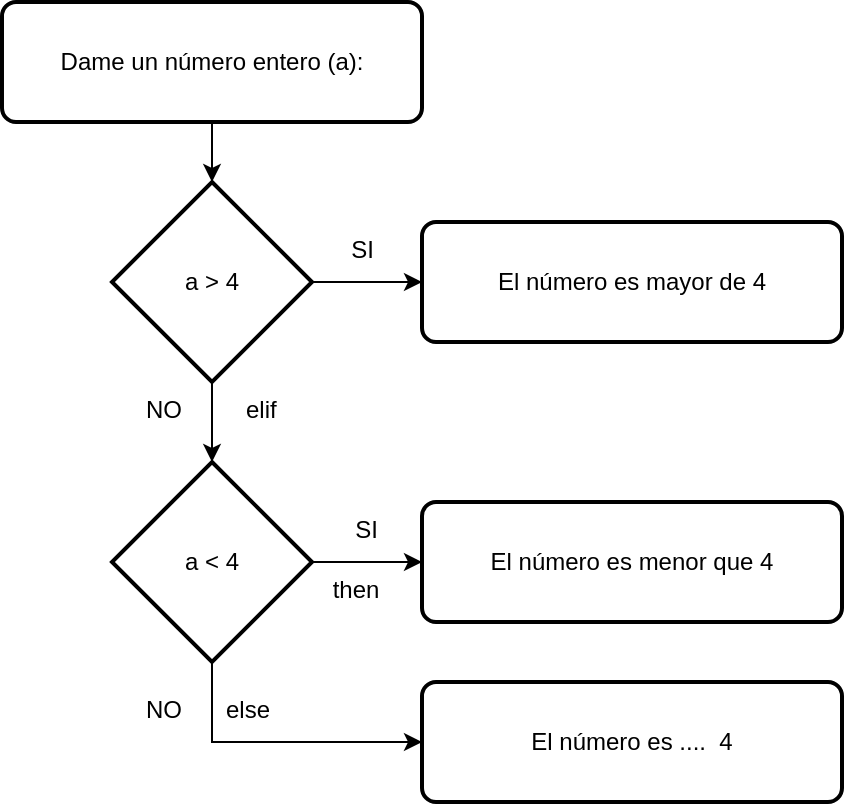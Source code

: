 <mxfile version="12.5.5" type="github">
  <diagram id="C5RBs43oDa-KdzZeNtuy" name="Page-1">
    <mxGraphModel dx="599" dy="408" grid="1" gridSize="10" guides="1" tooltips="1" connect="1" arrows="1" fold="1" page="1" pageScale="1" pageWidth="827" pageHeight="1169" math="0" shadow="0">
      <root>
        <mxCell id="WIyWlLk6GJQsqaUBKTNV-0"/>
        <mxCell id="WIyWlLk6GJQsqaUBKTNV-1" parent="WIyWlLk6GJQsqaUBKTNV-0"/>
        <mxCell id="Py7D3DHDYF_3Lp-QWC3_-5" value="" style="edgeStyle=orthogonalEdgeStyle;rounded=0;orthogonalLoop=1;jettySize=auto;html=1;" edge="1" parent="WIyWlLk6GJQsqaUBKTNV-1" source="Py7D3DHDYF_3Lp-QWC3_-0" target="Py7D3DHDYF_3Lp-QWC3_-3">
          <mxGeometry relative="1" as="geometry"/>
        </mxCell>
        <mxCell id="Py7D3DHDYF_3Lp-QWC3_-20" value="" style="edgeStyle=orthogonalEdgeStyle;rounded=0;orthogonalLoop=1;jettySize=auto;html=1;" edge="1" parent="WIyWlLk6GJQsqaUBKTNV-1" source="Py7D3DHDYF_3Lp-QWC3_-0" target="Py7D3DHDYF_3Lp-QWC3_-15">
          <mxGeometry relative="1" as="geometry"/>
        </mxCell>
        <mxCell id="Py7D3DHDYF_3Lp-QWC3_-0" value="&lt;div&gt;a &amp;gt; 4&lt;/div&gt;" style="strokeWidth=2;html=1;shape=mxgraph.flowchart.decision;whiteSpace=wrap;" vertex="1" parent="WIyWlLk6GJQsqaUBKTNV-1">
          <mxGeometry x="305" y="100" width="100" height="100" as="geometry"/>
        </mxCell>
        <mxCell id="Py7D3DHDYF_3Lp-QWC3_-2" style="edgeStyle=orthogonalEdgeStyle;rounded=0;orthogonalLoop=1;jettySize=auto;html=1;entryX=0.5;entryY=0;entryDx=0;entryDy=0;entryPerimeter=0;" edge="1" parent="WIyWlLk6GJQsqaUBKTNV-1" source="Py7D3DHDYF_3Lp-QWC3_-1" target="Py7D3DHDYF_3Lp-QWC3_-0">
          <mxGeometry relative="1" as="geometry">
            <mxPoint x="355" y="140" as="targetPoint"/>
          </mxGeometry>
        </mxCell>
        <mxCell id="Py7D3DHDYF_3Lp-QWC3_-1" value="Dame un número entero (a): " style="rounded=1;whiteSpace=wrap;html=1;absoluteArcSize=1;arcSize=14;strokeWidth=2;" vertex="1" parent="WIyWlLk6GJQsqaUBKTNV-1">
          <mxGeometry x="250" y="10" width="210" height="60" as="geometry"/>
        </mxCell>
        <mxCell id="Py7D3DHDYF_3Lp-QWC3_-3" value="El número es mayor de 4" style="rounded=1;whiteSpace=wrap;html=1;absoluteArcSize=1;arcSize=14;strokeWidth=2;" vertex="1" parent="WIyWlLk6GJQsqaUBKTNV-1">
          <mxGeometry x="460" y="120" width="210" height="60" as="geometry"/>
        </mxCell>
        <mxCell id="Py7D3DHDYF_3Lp-QWC3_-6" value="&amp;nbsp; SI " style="text;html=1;" vertex="1" parent="WIyWlLk6GJQsqaUBKTNV-1">
          <mxGeometry x="416" y="120" width="30" height="30" as="geometry"/>
        </mxCell>
        <mxCell id="Py7D3DHDYF_3Lp-QWC3_-7" value="El número es menor que 4" style="rounded=1;whiteSpace=wrap;html=1;absoluteArcSize=1;arcSize=14;strokeWidth=2;" vertex="1" parent="WIyWlLk6GJQsqaUBKTNV-1">
          <mxGeometry x="460" y="260" width="210" height="60" as="geometry"/>
        </mxCell>
        <mxCell id="Py7D3DHDYF_3Lp-QWC3_-8" value="NO" style="text;html=1;" vertex="1" parent="WIyWlLk6GJQsqaUBKTNV-1">
          <mxGeometry x="320" y="200" width="30" height="30" as="geometry"/>
        </mxCell>
        <mxCell id="Py7D3DHDYF_3Lp-QWC3_-13" value="&amp;nbsp;then " style="text;html=1;" vertex="1" parent="WIyWlLk6GJQsqaUBKTNV-1">
          <mxGeometry x="410" y="290" width="36" height="30" as="geometry"/>
        </mxCell>
        <mxCell id="Py7D3DHDYF_3Lp-QWC3_-14" value="elif " style="text;html=1;" vertex="1" parent="WIyWlLk6GJQsqaUBKTNV-1">
          <mxGeometry x="370" y="200" width="30" height="30" as="geometry"/>
        </mxCell>
        <mxCell id="Py7D3DHDYF_3Lp-QWC3_-21" value="" style="edgeStyle=orthogonalEdgeStyle;rounded=0;orthogonalLoop=1;jettySize=auto;html=1;" edge="1" parent="WIyWlLk6GJQsqaUBKTNV-1" source="Py7D3DHDYF_3Lp-QWC3_-15" target="Py7D3DHDYF_3Lp-QWC3_-7">
          <mxGeometry relative="1" as="geometry"/>
        </mxCell>
        <mxCell id="Py7D3DHDYF_3Lp-QWC3_-15" value="&lt;div&gt;a &amp;lt; 4&lt;/div&gt;" style="strokeWidth=2;html=1;shape=mxgraph.flowchart.decision;whiteSpace=wrap;" vertex="1" parent="WIyWlLk6GJQsqaUBKTNV-1">
          <mxGeometry x="305" y="240" width="100" height="100" as="geometry"/>
        </mxCell>
        <mxCell id="Py7D3DHDYF_3Lp-QWC3_-16" style="edgeStyle=orthogonalEdgeStyle;rounded=0;orthogonalLoop=1;jettySize=auto;html=1;entryX=0;entryY=0.5;entryDx=0;entryDy=0;" edge="1" source="Py7D3DHDYF_3Lp-QWC3_-15" target="Py7D3DHDYF_3Lp-QWC3_-17" parent="WIyWlLk6GJQsqaUBKTNV-1">
          <mxGeometry relative="1" as="geometry">
            <Array as="points">
              <mxPoint x="355" y="380"/>
            </Array>
          </mxGeometry>
        </mxCell>
        <mxCell id="Py7D3DHDYF_3Lp-QWC3_-17" value="El número es ....&amp;nbsp; 4" style="rounded=1;whiteSpace=wrap;html=1;absoluteArcSize=1;arcSize=14;strokeWidth=2;" vertex="1" parent="WIyWlLk6GJQsqaUBKTNV-1">
          <mxGeometry x="460" y="350" width="210" height="60" as="geometry"/>
        </mxCell>
        <mxCell id="Py7D3DHDYF_3Lp-QWC3_-18" value="NO" style="text;html=1;" vertex="1" parent="WIyWlLk6GJQsqaUBKTNV-1">
          <mxGeometry x="320" y="350" width="30" height="30" as="geometry"/>
        </mxCell>
        <mxCell id="Py7D3DHDYF_3Lp-QWC3_-19" value="else " style="text;html=1;" vertex="1" parent="WIyWlLk6GJQsqaUBKTNV-1">
          <mxGeometry x="360" y="350" width="30" height="30" as="geometry"/>
        </mxCell>
        <mxCell id="Py7D3DHDYF_3Lp-QWC3_-23" value="&amp;nbsp; SI " style="text;html=1;" vertex="1" parent="WIyWlLk6GJQsqaUBKTNV-1">
          <mxGeometry x="418" y="260" width="30" height="30" as="geometry"/>
        </mxCell>
      </root>
    </mxGraphModel>
  </diagram>
</mxfile>

